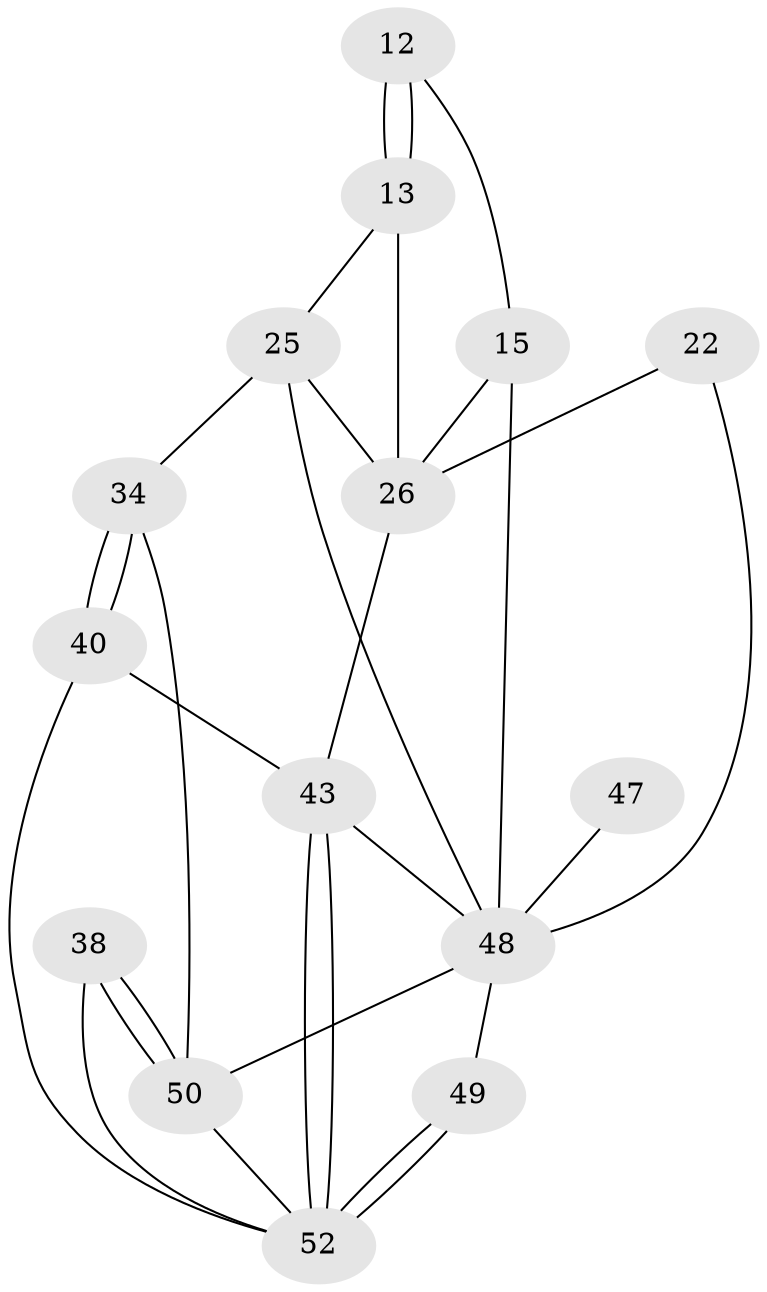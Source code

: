 // original degree distribution, {3: 0.038461538461538464, 5: 0.6153846153846154, 4: 0.19230769230769232, 6: 0.15384615384615385}
// Generated by graph-tools (version 1.1) at 2025/05/03/04/25 22:05:57]
// undirected, 15 vertices, 30 edges
graph export_dot {
graph [start="1"]
  node [color=gray90,style=filled];
  12 [pos="+0.5959752561517061+0.3829876728239333"];
  13 [pos="+0.5192450112284189+0.410511198529574",super="+11+8"];
  15 [pos="+0.7385403745215012+0.38417784163811614",super="+14"];
  22 [pos="+1+0.5277464428783689",super="+19"];
  25 [pos="+0.12978470438545833+0.41359909696391745",super="+24"];
  26 [pos="+0+0.19610272034025794",super="+10+16"];
  34 [pos="+0.2704658941893097+0.601372153174923",super="+31+32"];
  38 [pos="+0.2511803102325404+0.7988042585173131"];
  40 [pos="+0.19017270427780292+0.7635785617938496",super="+33"];
  43 [pos="+1+1",super="+28"];
  47 [pos="+0.7970932713404377+0.7318206086832648"];
  48 [pos="+0.8150336047455555+0.814894657464416",super="+44+45+42+36"];
  49 [pos="+0.7232402101567176+1"];
  50 [pos="+0.3891694630928967+0.9006962796665187",super="+37+29+30"];
  52 [pos="+0.755518286800916+1",super="+51+39"];
  12 -- 13 [weight=2];
  12 -- 13;
  12 -- 15;
  13 -- 26 [weight=3];
  13 -- 25;
  15 -- 48;
  15 -- 26 [weight=2];
  22 -- 26 [weight=2];
  22 -- 48 [weight=2];
  25 -- 26 [weight=2];
  25 -- 34 [weight=2];
  25 -- 48;
  26 -- 43 [weight=3];
  34 -- 40 [weight=2];
  34 -- 40;
  34 -- 50;
  38 -- 50 [weight=2];
  38 -- 50;
  38 -- 52;
  40 -- 43;
  40 -- 52;
  43 -- 52 [weight=2];
  43 -- 52;
  43 -- 48;
  47 -- 48 [weight=3];
  48 -- 49 [weight=2];
  48 -- 50 [weight=2];
  49 -- 52;
  49 -- 52;
  50 -- 52;
}
